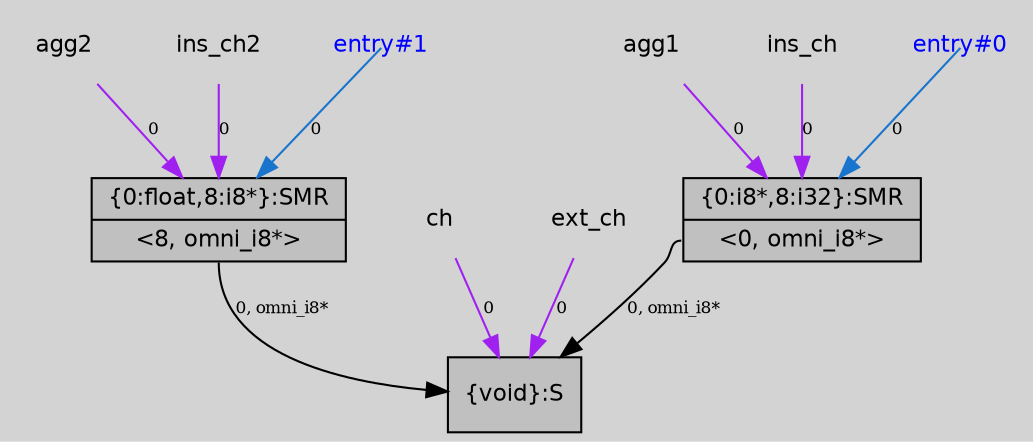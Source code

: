 digraph unnamed {
	graph [center=true, ratio=true, bgcolor=lightgray, fontname=Helvetica];
	node  [fontname=Helvetica, fontsize=11];

	Node0x7fbe2e415180 [shape=record,fillcolor=gray, style=filled,label="{\{0:i8*,8:i32\}:SMR|{<s0>\<0, omni_i8*\>}}"];
	Node0x7fbe2e415210 [shape=record,fillcolor=gray, style=filled,label="{\{0:float,8:i8*\}:SMR|{<s0>\<8, omni_i8*\>}}"];
	Node0x7fbe2e4152a0 [shape=record,fillcolor=gray, style=filled,label="{\{void\}:S}"];
	Node0x7fbe2e411c98 [shape=plaintext, label ="agg2"];
	Node0x7fbe2e411c98 -> Node0x7fbe2e415210[arrowtail=tee,label="0",fontsize=8,color=purple];
	Node0x7fbe2e411c18 [shape=plaintext, label ="agg1"];
	Node0x7fbe2e411c18 -> Node0x7fbe2e415180[arrowtail=tee,label="0",fontsize=8,color=purple];
	Node0x7fbe2e411de0 [shape=plaintext, label ="ins_ch"];
	Node0x7fbe2e411de0 -> Node0x7fbe2e415180[arrowtail=tee,label="0",fontsize=8,color=purple];
	Node0x7fbe2e411d18 [shape=plaintext, label ="ch"];
	Node0x7fbe2e411d18 -> Node0x7fbe2e4152a0[arrowtail=tee,label="0",fontsize=8,color=purple];
	Node0x7fbe2e411e78 [shape=plaintext, label ="ext_ch"];
	Node0x7fbe2e411e78 -> Node0x7fbe2e4152a0[arrowtail=tee,label="0",fontsize=8,color=purple];
	Node0x7fbe2e411f20 [shape=plaintext, label ="ins_ch2"];
	Node0x7fbe2e411f20 -> Node0x7fbe2e415210[arrowtail=tee,label="0",fontsize=8,color=purple];
	Node0x7fbe2e411788 [shape=plaintext,fontcolor=blue, label ="entry#1"];
	Node0x7fbe2e411788 -> Node0x7fbe2e415210[tailclip=false,color=dodgerblue3,label="0",fontsize=8];
	Node0x7fbe2e411760 [shape=plaintext,fontcolor=blue, label ="entry#0"];
	Node0x7fbe2e411760 -> Node0x7fbe2e415180[tailclip=false,color=dodgerblue3,label="0",fontsize=8];
	Node0x7fbe2e415180:s0 -> Node0x7fbe2e4152a0[arrowtail=tee,label="0, omni_i8*",fontsize=8];
	Node0x7fbe2e415210:s0 -> Node0x7fbe2e4152a0[arrowtail=tee,label="0, omni_i8*",fontsize=8];
}
